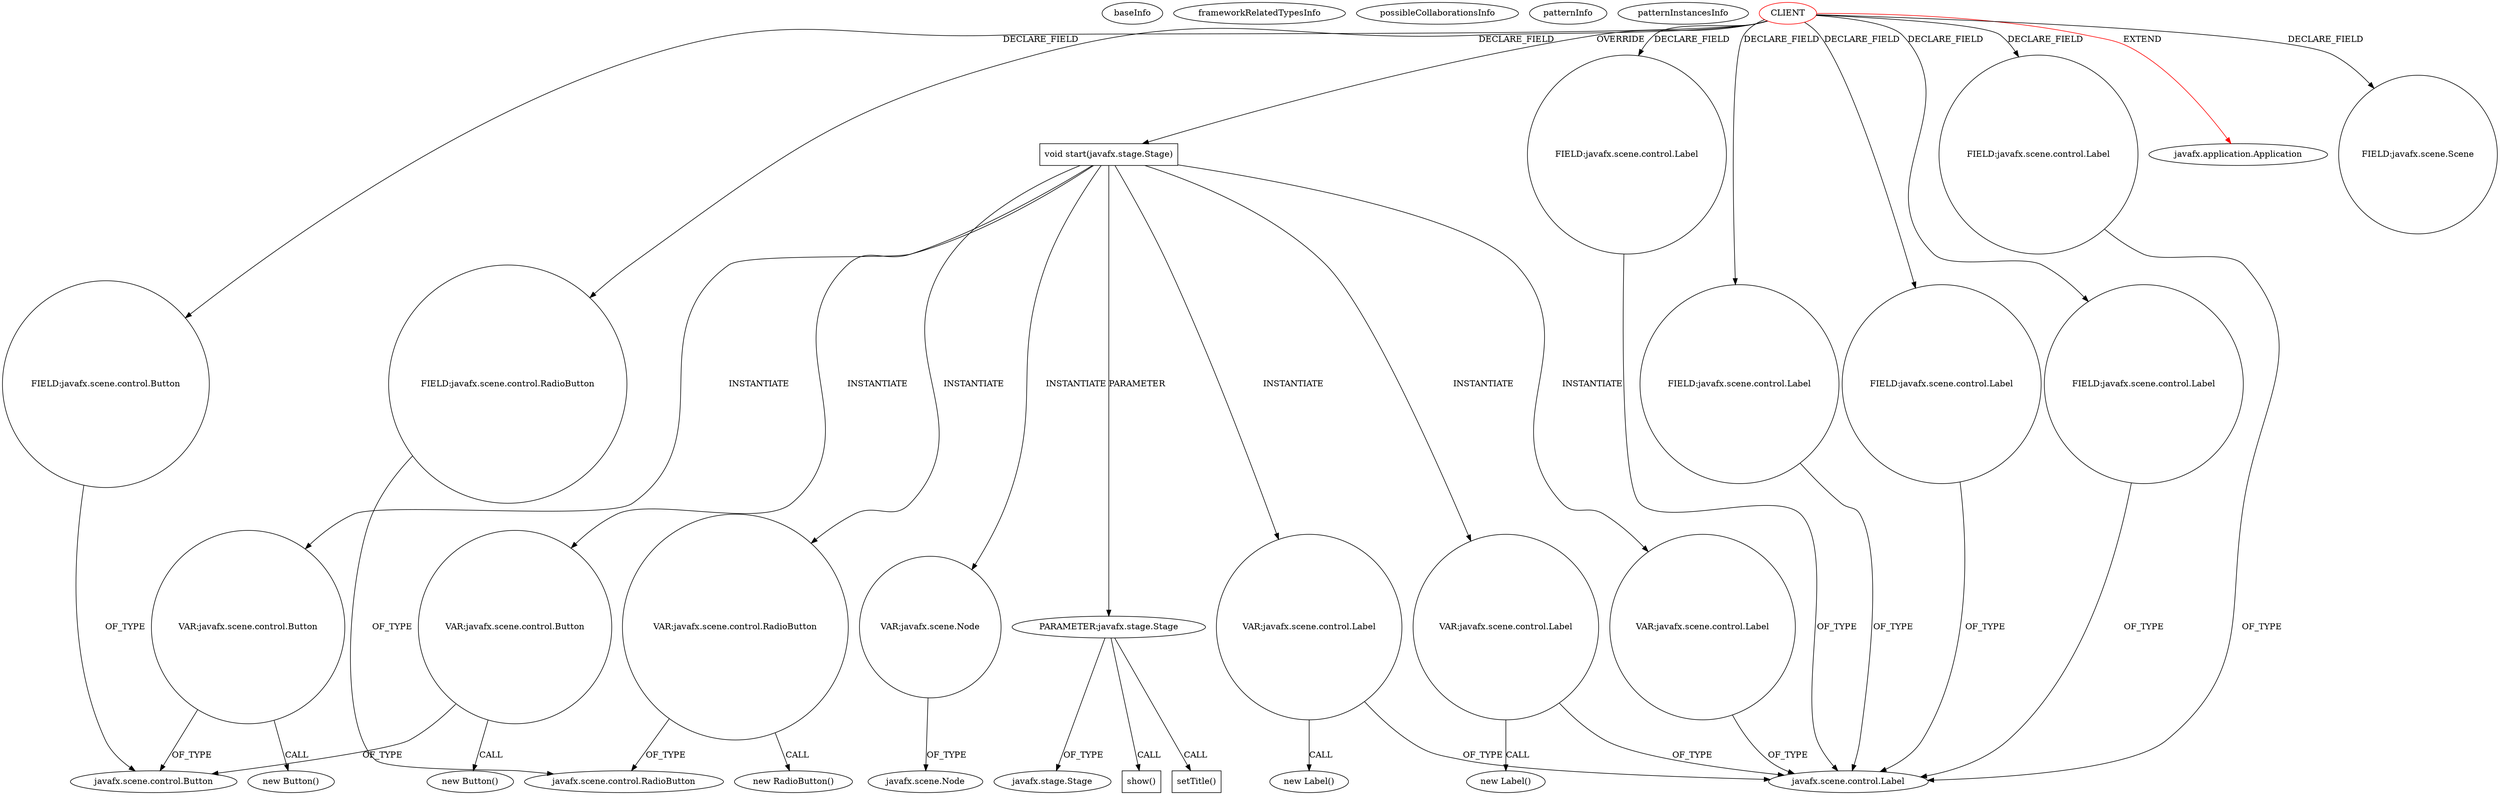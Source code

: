 digraph {
baseInfo[graphId=2351,category="pattern",isAnonymous=false,possibleRelation=false]
frameworkRelatedTypesInfo[0="javafx.application.Application"]
possibleCollaborationsInfo[]
patternInfo[frequency=2.0,patternRootClient=0]
patternInstancesInfo[0="Meldanor-GraphDemo~/Meldanor-GraphDemo/GraphDemo-master/src/main/java/de/meldanor/graphdemo/gui/MainGUI.java~MainGUI~956",1="Cslice-Province~/Cslice-Province/Province-master/ProvincialMiner/src/Provincial_Miner/Gui2.java~Gui2~260"]
207[label="new RadioButton()",vertexType="CONSTRUCTOR_CALL",isFrameworkType=false]
208[label="VAR:javafx.scene.control.RadioButton",vertexType="VARIABLE_EXPRESION",isFrameworkType=false,shape=circle]
37[label="void start(javafx.stage.Stage)",vertexType="OVERRIDING_METHOD_DECLARATION",isFrameworkType=false,shape=box]
0[label="CLIENT",vertexType="ROOT_CLIENT_CLASS_DECLARATION",isFrameworkType=false,color=red]
25[label="FIELD:javafx.scene.control.Button",vertexType="FIELD_DECLARATION",isFrameworkType=false,shape=circle]
38[label="PARAMETER:javafx.stage.Stage",vertexType="PARAMETER_DECLARATION",isFrameworkType=false]
28[label="javafx.scene.control.RadioButton",vertexType="FRAMEWORK_CLASS_TYPE",isFrameworkType=false]
29[label="FIELD:javafx.scene.control.RadioButton",vertexType="FIELD_DECLARATION",isFrameworkType=false,shape=circle]
39[label="javafx.stage.Stage",vertexType="FRAMEWORK_CLASS_TYPE",isFrameworkType=false]
1[label="javafx.application.Application",vertexType="FRAMEWORK_CLASS_TYPE",isFrameworkType=false]
19[label="FIELD:javafx.scene.Scene",vertexType="FIELD_DECLARATION",isFrameworkType=false,shape=circle]
269[label="VAR:javafx.scene.control.Button",vertexType="VARIABLE_EXPRESION",isFrameworkType=false,shape=circle]
226[label="VAR:javafx.scene.control.Button",vertexType="VARIABLE_EXPRESION",isFrameworkType=false,shape=circle]
297[label="show()",vertexType="INSIDE_CALL",isFrameworkType=false,shape=box]
268[label="new Button()",vertexType="CONSTRUCTOR_CALL",isFrameworkType=false]
225[label="new Button()",vertexType="CONSTRUCTOR_CALL",isFrameworkType=false]
35[label="FIELD:javafx.scene.control.Label",vertexType="FIELD_DECLARATION",isFrameworkType=false,shape=circle]
7[label="javafx.scene.control.Label",vertexType="FRAMEWORK_CLASS_TYPE",isFrameworkType=false]
6[label="FIELD:javafx.scene.control.Label",vertexType="FIELD_DECLARATION",isFrameworkType=false,shape=circle]
15[label="FIELD:javafx.scene.control.Label",vertexType="FIELD_DECLARATION",isFrameworkType=false,shape=circle]
21[label="FIELD:javafx.scene.control.Label",vertexType="FIELD_DECLARATION",isFrameworkType=false,shape=circle]
8[label="FIELD:javafx.scene.control.Label",vertexType="FIELD_DECLARATION",isFrameworkType=false,shape=circle]
26[label="javafx.scene.control.Button",vertexType="FRAMEWORK_CLASS_TYPE",isFrameworkType=false]
41[label="setTitle()",vertexType="INSIDE_CALL",isFrameworkType=false,shape=box]
277[label="VAR:javafx.scene.Node",vertexType="VARIABLE_EXPRESION",isFrameworkType=false,shape=circle]
279[label="javafx.scene.Node",vertexType="FRAMEWORK_CLASS_TYPE",isFrameworkType=false]
242[label="VAR:javafx.scene.control.Label",vertexType="VARIABLE_EXPRESION",isFrameworkType=false,shape=circle]
241[label="new Label()",vertexType="CONSTRUCTOR_CALL",isFrameworkType=false]
108[label="VAR:javafx.scene.control.Label",vertexType="VARIABLE_EXPRESION",isFrameworkType=false,shape=circle]
107[label="new Label()",vertexType="CONSTRUCTOR_CALL",isFrameworkType=false]
130[label="VAR:javafx.scene.control.Label",vertexType="VARIABLE_EXPRESION",isFrameworkType=false,shape=circle]
0->8[label="DECLARE_FIELD"]
0->35[label="DECLARE_FIELD"]
37->242[label="INSTANTIATE"]
37->269[label="INSTANTIATE"]
0->15[label="DECLARE_FIELD"]
38->41[label="CALL"]
35->7[label="OF_TYPE"]
0->1[label="EXTEND",color=red]
38->297[label="CALL"]
108->7[label="OF_TYPE"]
37->208[label="INSTANTIATE"]
25->26[label="OF_TYPE"]
6->7[label="OF_TYPE"]
208->207[label="CALL"]
37->38[label="PARAMETER"]
15->7[label="OF_TYPE"]
37->277[label="INSTANTIATE"]
269->268[label="CALL"]
37->130[label="INSTANTIATE"]
37->108[label="INSTANTIATE"]
0->19[label="DECLARE_FIELD"]
269->26[label="OF_TYPE"]
108->107[label="CALL"]
37->226[label="INSTANTIATE"]
226->225[label="CALL"]
130->7[label="OF_TYPE"]
38->39[label="OF_TYPE"]
0->29[label="DECLARE_FIELD"]
8->7[label="OF_TYPE"]
0->21[label="DECLARE_FIELD"]
208->28[label="OF_TYPE"]
0->25[label="DECLARE_FIELD"]
0->37[label="OVERRIDE"]
242->7[label="OF_TYPE"]
277->279[label="OF_TYPE"]
242->241[label="CALL"]
21->7[label="OF_TYPE"]
226->26[label="OF_TYPE"]
0->6[label="DECLARE_FIELD"]
29->28[label="OF_TYPE"]
}
